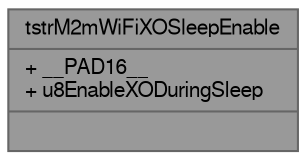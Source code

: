 digraph "tstrM2mWiFiXOSleepEnable"
{
 // LATEX_PDF_SIZE
  bgcolor="transparent";
  edge [fontname=FreeSans,fontsize=10,labelfontname=FreeSans,labelfontsize=10];
  node [fontname=FreeSans,fontsize=10,shape=box,height=0.2,width=0.4];
  Node1 [shape=record,label="{tstrM2mWiFiXOSleepEnable\n|+ __PAD16__\l+ u8EnableXODuringSleep\l|}",height=0.2,width=0.4,color="gray40", fillcolor="grey60", style="filled", fontcolor="black",tooltip="Choose to keep the XO on or off over deep sleep."];
}
